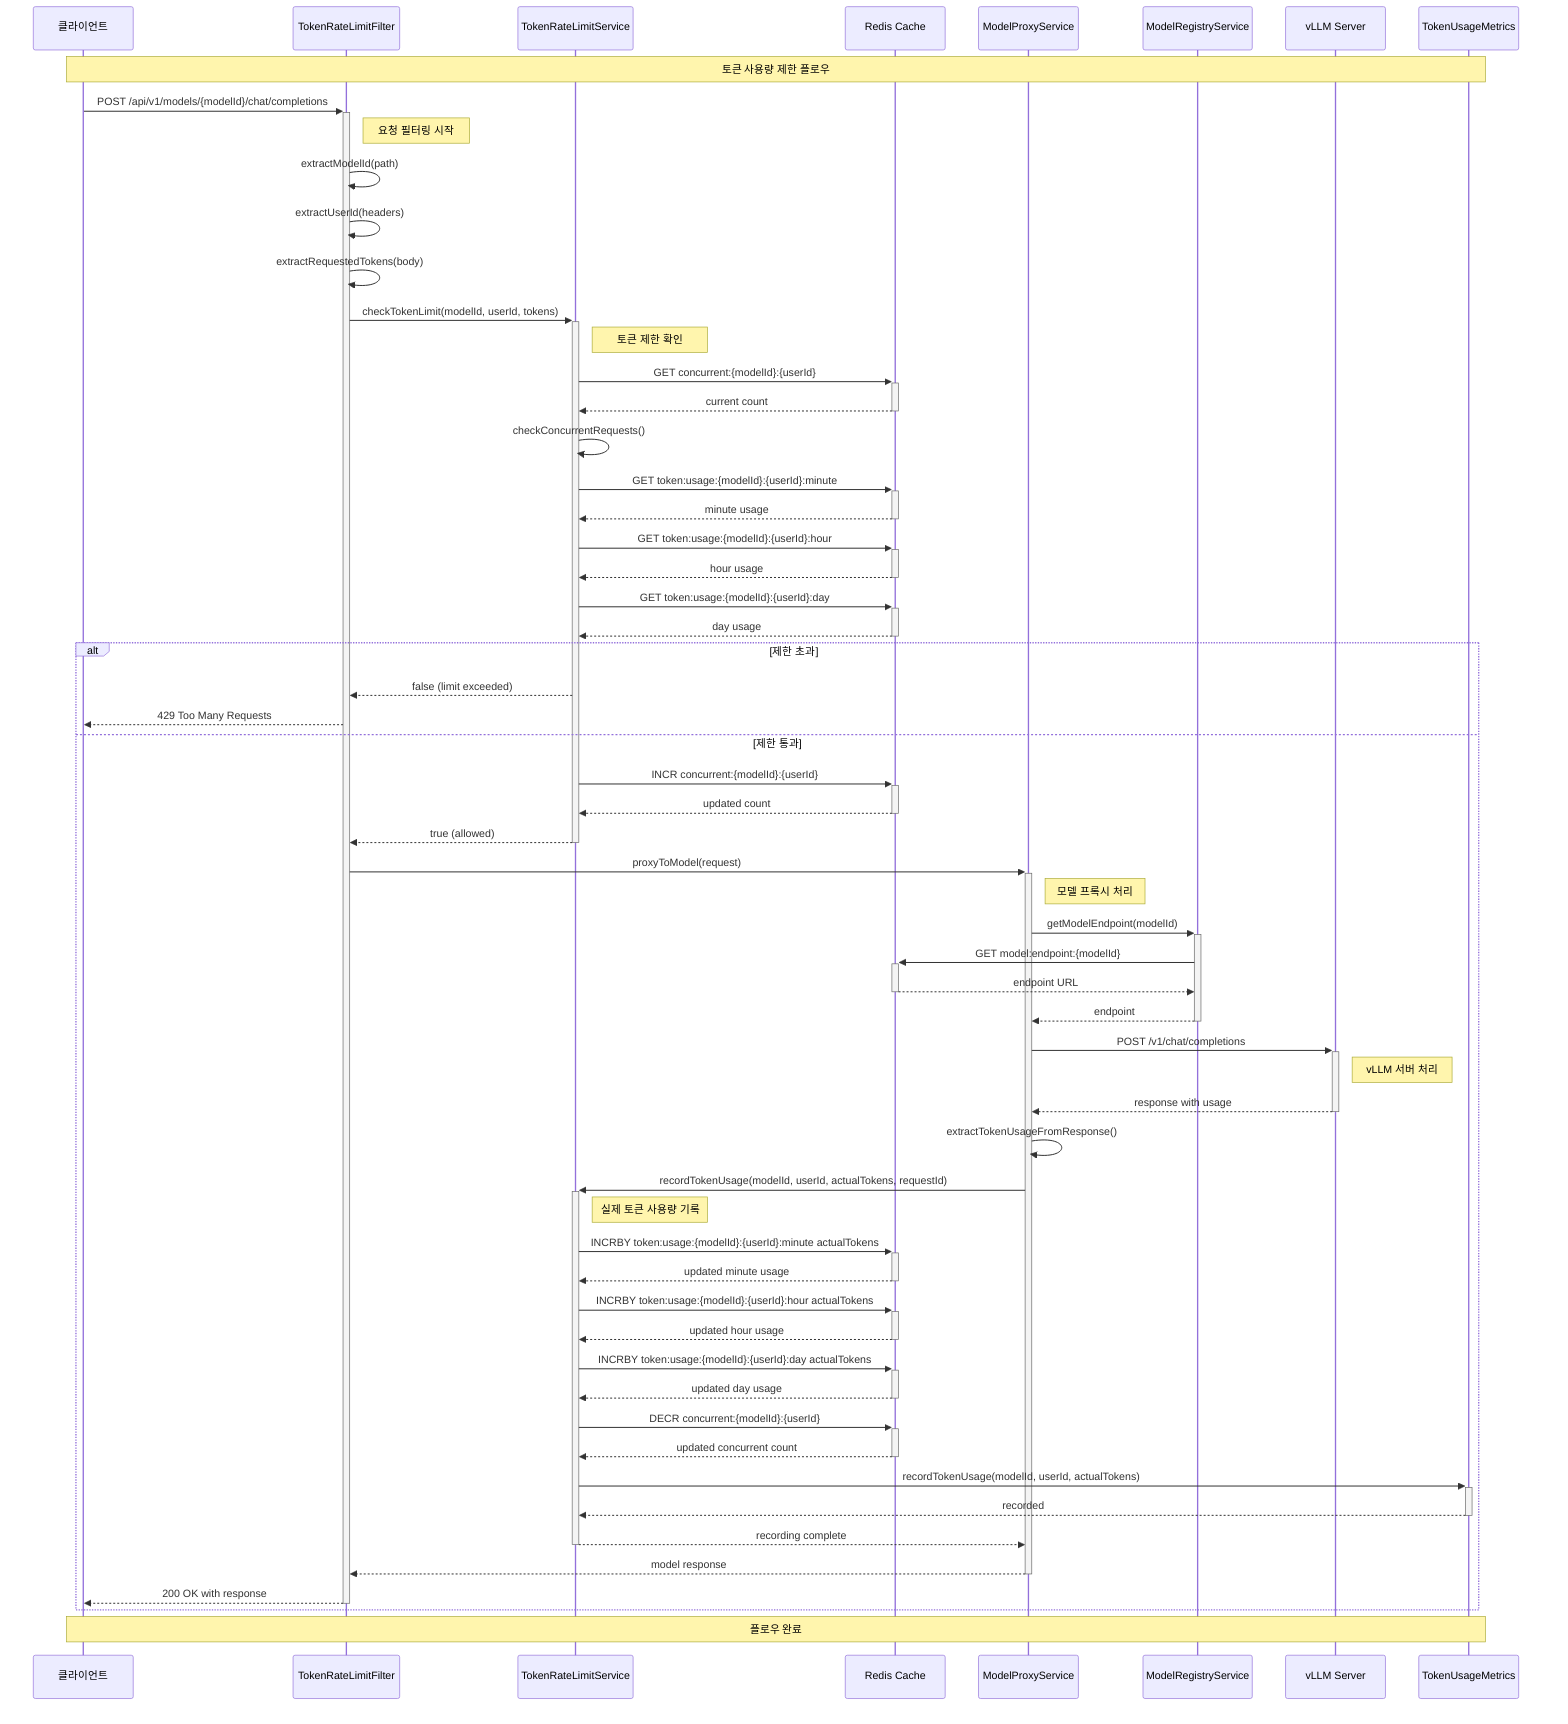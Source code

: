 sequenceDiagram
    participant Client as 클라이언트
    participant Filter as TokenRateLimitFilter
    participant Service as TokenRateLimitService
    participant Redis as Redis Cache
    participant Proxy as ModelProxyService
    participant Registry as ModelRegistryService
    participant vLLM as vLLM Server
    participant Metrics as TokenUsageMetrics
    
    Note over Client,Metrics: 토큰 사용량 제한 플로우
    
    Client->>+Filter: POST /api/v1/models/{modelId}/chat/completions
    Note right of Filter: 요청 필터링 시작
    
    Filter->>Filter: extractModelId(path)
    Filter->>Filter: extractUserId(headers)
    Filter->>Filter: extractRequestedTokens(body)
    
    Filter->>+Service: checkTokenLimit(modelId, userId, tokens)
    Note right of Service: 토큰 제한 확인
    
    Service->>+Redis: GET concurrent:{modelId}:{userId}
    Redis-->>-Service: current count
    
    Service->>Service: checkConcurrentRequests()
    
    Service->>+Redis: GET token:usage:{modelId}:{userId}:minute
    Redis-->>-Service: minute usage
    
    Service->>+Redis: GET token:usage:{modelId}:{userId}:hour  
    Redis-->>-Service: hour usage
    
    Service->>+Redis: GET token:usage:{modelId}:{userId}:day
    Redis-->>-Service: day usage
    
    alt 제한 초과
        Service-->>Filter: false (limit exceeded)
        Filter-->>Client: 429 Too Many Requests
    else 제한 통과
        Service->>+Redis: INCR concurrent:{modelId}:{userId}
        Redis-->>-Service: updated count
        Service-->>-Filter: true (allowed)
        
        Filter->>+Proxy: proxyToModel(request)
        Note right of Proxy: 모델 프록시 처리
        
        Proxy->>+Registry: getModelEndpoint(modelId)
        Registry->>+Redis: GET model:endpoint:{modelId}
        Redis-->>-Registry: endpoint URL
        Registry-->>-Proxy: endpoint
        
        Proxy->>+vLLM: POST /v1/chat/completions
        Note right of vLLM: vLLM 서버 처리
        vLLM-->>-Proxy: response with usage
        
        Proxy->>Proxy: extractTokenUsageFromResponse()
        
        Proxy->>+Service: recordTokenUsage(modelId, userId, actualTokens, requestId)
        Note right of Service: 실제 토큰 사용량 기록
        
        Service->>+Redis: INCRBY token:usage:{modelId}:{userId}:minute actualTokens
        Redis-->>-Service: updated minute usage
        
        Service->>+Redis: INCRBY token:usage:{modelId}:{userId}:hour actualTokens
        Redis-->>-Service: updated hour usage
        
        Service->>+Redis: INCRBY token:usage:{modelId}:{userId}:day actualTokens
        Redis-->>-Service: updated day usage
        
        Service->>+Redis: DECR concurrent:{modelId}:{userId}
        Redis-->>-Service: updated concurrent count
        
        Service->>+Metrics: recordTokenUsage(modelId, userId, actualTokens)
        Metrics-->>-Service: recorded
        
        Service-->>-Proxy: recording complete
        
        Proxy-->>-Filter: model response
        Filter-->>-Client: 200 OK with response
    end
    
    Note over Client,Metrics: 플로우 완료